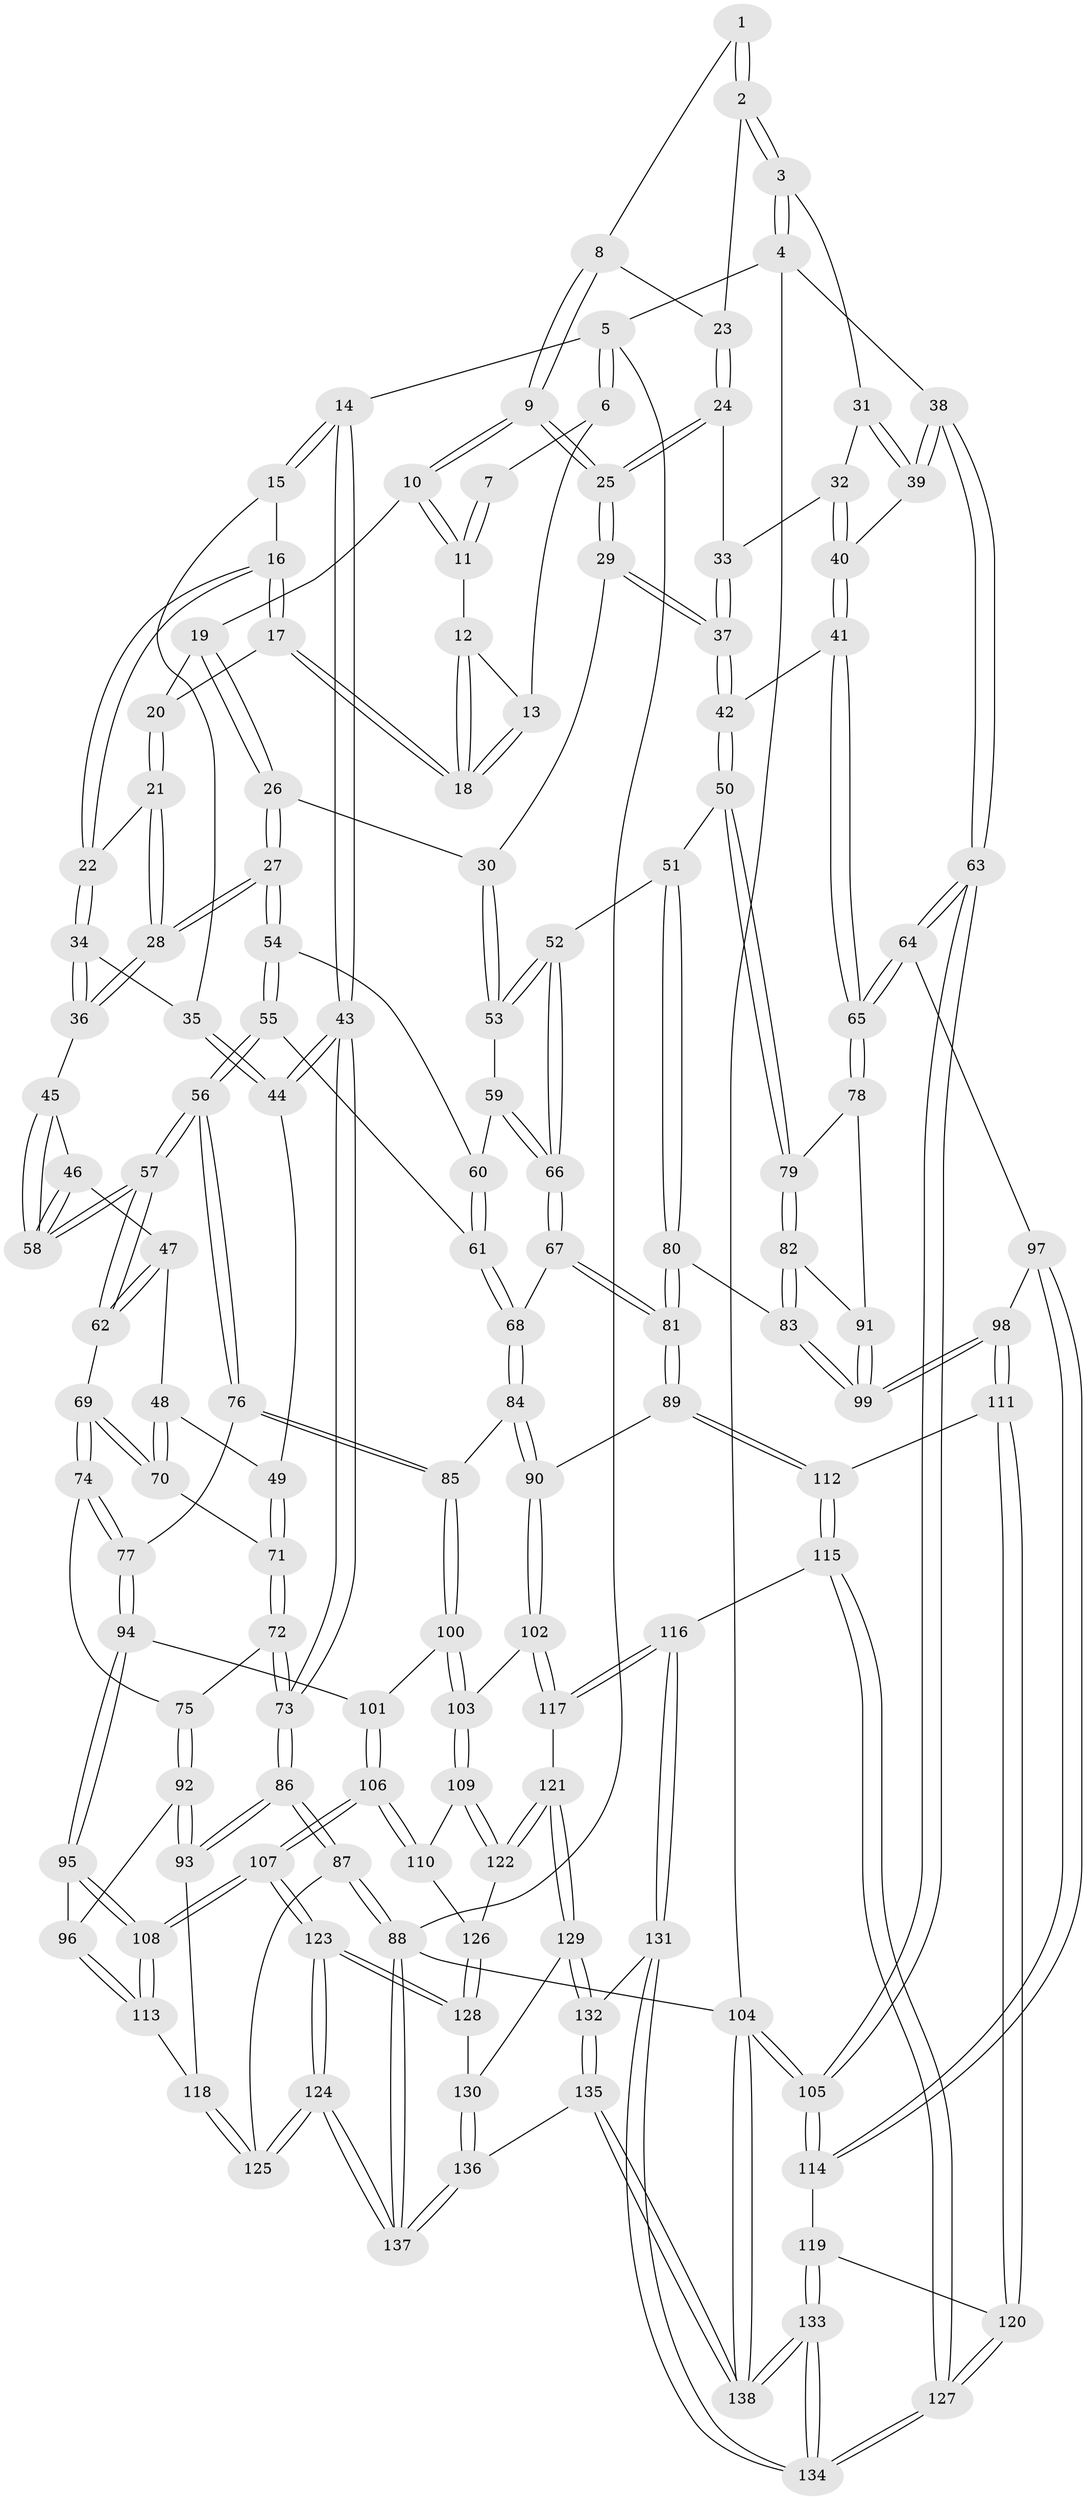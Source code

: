 // Generated by graph-tools (version 1.1) at 2025/38/03/09/25 02:38:54]
// undirected, 138 vertices, 342 edges
graph export_dot {
graph [start="1"]
  node [color=gray90,style=filled];
  1 [pos="+0.4874654555758841+0"];
  2 [pos="+1+0"];
  3 [pos="+1+0"];
  4 [pos="+1+0"];
  5 [pos="+0+0"];
  6 [pos="+0.32466246707961766+0"];
  7 [pos="+0.473704778374571+0"];
  8 [pos="+0.5595270752657576+0.07755169079261477"];
  9 [pos="+0.5535932100919977+0.13561590789418726"];
  10 [pos="+0.4488509670395741+0.11804285302853781"];
  11 [pos="+0.43806727630675607+0.103016117574896"];
  12 [pos="+0.43015751618494374+0.09578134661323448"];
  13 [pos="+0.32296828174994013+0"];
  14 [pos="+0+0"];
  15 [pos="+0.21405351822422586+0.13071961363053822"];
  16 [pos="+0.24151105922648533+0.13893772596010973"];
  17 [pos="+0.2977415344275825+0.07970547120005954"];
  18 [pos="+0.29858517841939614+0.0767980496654225"];
  19 [pos="+0.40736935528510826+0.14254191117148254"];
  20 [pos="+0.3609639729403425+0.13575674462917114"];
  21 [pos="+0.3531058704290757+0.17933808662456685"];
  22 [pos="+0.24707545986202697+0.17200080301546938"];
  23 [pos="+0.8108327421293746+0"];
  24 [pos="+0.7531547124253983+0.1401719921979322"];
  25 [pos="+0.5698177376224092+0.17338950795777916"];
  26 [pos="+0.3999084289899089+0.2745243492059139"];
  27 [pos="+0.3919625554107992+0.2798526196685516"];
  28 [pos="+0.3799873657940746+0.27567240905731855"];
  29 [pos="+0.5615003627373064+0.21670648312563373"];
  30 [pos="+0.5527880941081937+0.22476925549570007"];
  31 [pos="+0.9168139751355773+0.20032193769609982"];
  32 [pos="+0.8374778977781192+0.21265084115157726"];
  33 [pos="+0.7724579810943806+0.18036608820925085"];
  34 [pos="+0.2488375899247399+0.21881475317943277"];
  35 [pos="+0.1224087159199813+0.24715149105133827"];
  36 [pos="+0.27757832575006813+0.26685261781021646"];
  37 [pos="+0.7108064597879792+0.3487153072327152"];
  38 [pos="+1+0.4344628572222914"];
  39 [pos="+0.93904808698167+0.25179337164431587"];
  40 [pos="+0.8398199672247091+0.3336101488108089"];
  41 [pos="+0.8313644307393383+0.35577761903336"];
  42 [pos="+0.7143058883288526+0.35788911927898176"];
  43 [pos="+0+0.09117130515961602"];
  44 [pos="+0.03947471954211885+0.26788715126620993"];
  45 [pos="+0.27444775375314495+0.27222255879338564"];
  46 [pos="+0.12333300141418581+0.31026673583504094"];
  47 [pos="+0.06777277597054822+0.2917346431537967"];
  48 [pos="+0.06214195383575308+0.2890772303580693"];
  49 [pos="+0.048504667358654996+0.27712673485028083"];
  50 [pos="+0.7107879919456916+0.3655975774428387"];
  51 [pos="+0.6829483630256914+0.39537420915524557"];
  52 [pos="+0.5418066034578587+0.3735236691288533"];
  53 [pos="+0.5363028849894088+0.34178150438988825"];
  54 [pos="+0.39633757406044834+0.31618094921253337"];
  55 [pos="+0.2719208976550759+0.41887295997229435"];
  56 [pos="+0.24956178288654818+0.4190446372325803"];
  57 [pos="+0.23776686742155742+0.3966826272658176"];
  58 [pos="+0.2363915807324382+0.38599760076088274"];
  59 [pos="+0.43388937048796833+0.35639171423692173"];
  60 [pos="+0.39992152738139614+0.32508642887597905"];
  61 [pos="+0.3661325460435658+0.4466486441499609"];
  62 [pos="+0.15794854378873183+0.40481766479239073"];
  63 [pos="+1+0.4839379922156307"];
  64 [pos="+1+0.4942819377668666"];
  65 [pos="+0.978365787668532+0.47534861143080037"];
  66 [pos="+0.49534933579196166+0.4635785331852249"];
  67 [pos="+0.4950198709202211+0.4743177565652827"];
  68 [pos="+0.402421270588922+0.49282730573729194"];
  69 [pos="+0.11927380830173527+0.42901448066587605"];
  70 [pos="+0.10049527937624544+0.4116609481199183"];
  71 [pos="+0.05586207192131718+0.4370608481667107"];
  72 [pos="+0.039627409737766905+0.45803950574463537"];
  73 [pos="+0+0.3604463719726786"];
  74 [pos="+0.12566761064315318+0.5116264438437684"];
  75 [pos="+0.09219204109625223+0.5216502244194042"];
  76 [pos="+0.23394451716429782+0.470976874281837"];
  77 [pos="+0.18174420205250438+0.5222261800585905"];
  78 [pos="+0.8680055063196556+0.5056759991535978"];
  79 [pos="+0.7842554141117043+0.48877288695553855"];
  80 [pos="+0.6035002791292823+0.5675057515592814"];
  81 [pos="+0.6030234802195525+0.5677819942521544"];
  82 [pos="+0.7121758428577627+0.5569930175906647"];
  83 [pos="+0.6777647424444887+0.5719574413354388"];
  84 [pos="+0.3701648151172369+0.5432469237385344"];
  85 [pos="+0.3465108898375336+0.5584798128957449"];
  86 [pos="+0+0.682324154122526"];
  87 [pos="+0+0.7510372991849517"];
  88 [pos="+0+1"];
  89 [pos="+0.5890161971079965+0.607692625024354"];
  90 [pos="+0.48993066928564594+0.6508763949595863"];
  91 [pos="+0.8135176203068041+0.5643593669004402"];
  92 [pos="+0.0011839754672119203+0.6276145751727655"];
  93 [pos="+0+0.6635105086092332"];
  94 [pos="+0.21301933336001122+0.6182358140531165"];
  95 [pos="+0.19284498195835598+0.6405689334003498"];
  96 [pos="+0.06545475249731364+0.6487563025000394"];
  97 [pos="+0.8908135600335433+0.6596118120039545"];
  98 [pos="+0.81342229503537+0.6729123897611329"];
  99 [pos="+0.8093952767819431+0.6665772435878731"];
  100 [pos="+0.3137748177740053+0.6230295548594055"];
  101 [pos="+0.29233844612767307+0.629067940582692"];
  102 [pos="+0.4651049188848757+0.6748922916367437"];
  103 [pos="+0.40474018723959215+0.7078276664389817"];
  104 [pos="+1+1"];
  105 [pos="+1+1"];
  106 [pos="+0.2612964326036352+0.819148985541157"];
  107 [pos="+0.2475258204030678+0.8344736722297121"];
  108 [pos="+0.1883597956450977+0.746403823559688"];
  109 [pos="+0.40118388733872995+0.7200764348218226"];
  110 [pos="+0.353238945139173+0.7625438283274416"];
  111 [pos="+0.7823902081319811+0.7319112149417278"];
  112 [pos="+0.6326885107522245+0.7268991606010089"];
  113 [pos="+0.12594398026717568+0.7388222907784704"];
  114 [pos="+0.9548276658690141+0.8289958318790167"];
  115 [pos="+0.6146334923352093+0.7929996172907244"];
  116 [pos="+0.6059364233957543+0.805062673409013"];
  117 [pos="+0.5319860837200793+0.8152274887237805"];
  118 [pos="+0.0895325512812779+0.7673771328424043"];
  119 [pos="+0.8915771955246031+0.8240913544578943"];
  120 [pos="+0.8082835021241619+0.802520594938471"];
  121 [pos="+0.4930454773134587+0.8337465313927971"];
  122 [pos="+0.4417061528157956+0.7874922212542362"];
  123 [pos="+0.22985177394058642+0.9521637100236675"];
  124 [pos="+0.22300407161255914+0.966125201855427"];
  125 [pos="+0.09194321810166577+0.8420729079428402"];
  126 [pos="+0.3990336867015753+0.8276295073910406"];
  127 [pos="+0.7665291299620154+0.8526272069622675"];
  128 [pos="+0.3880286792267918+0.8840244953700852"];
  129 [pos="+0.47327092773365714+0.8734523578644394"];
  130 [pos="+0.456789090528653+0.8770411718715535"];
  131 [pos="+0.6260556395634472+0.9233506994696166"];
  132 [pos="+0.5053525736239809+0.9423954552822895"];
  133 [pos="+0.7359670930120341+1"];
  134 [pos="+0.7348370055265685+1"];
  135 [pos="+0.4085120933980171+1"];
  136 [pos="+0.33624012530507325+1"];
  137 [pos="+0.18949494768617056+1"];
  138 [pos="+0.794540753447262+1"];
  1 -- 2;
  1 -- 2;
  1 -- 8;
  2 -- 3;
  2 -- 3;
  2 -- 23;
  3 -- 4;
  3 -- 4;
  3 -- 31;
  4 -- 5;
  4 -- 38;
  4 -- 104;
  5 -- 6;
  5 -- 6;
  5 -- 14;
  5 -- 88;
  6 -- 7;
  6 -- 13;
  7 -- 11;
  7 -- 11;
  8 -- 9;
  8 -- 9;
  8 -- 23;
  9 -- 10;
  9 -- 10;
  9 -- 25;
  9 -- 25;
  10 -- 11;
  10 -- 11;
  10 -- 19;
  11 -- 12;
  12 -- 13;
  12 -- 18;
  12 -- 18;
  13 -- 18;
  13 -- 18;
  14 -- 15;
  14 -- 15;
  14 -- 43;
  14 -- 43;
  15 -- 16;
  15 -- 35;
  16 -- 17;
  16 -- 17;
  16 -- 22;
  16 -- 22;
  17 -- 18;
  17 -- 18;
  17 -- 20;
  19 -- 20;
  19 -- 26;
  19 -- 26;
  20 -- 21;
  20 -- 21;
  21 -- 22;
  21 -- 28;
  21 -- 28;
  22 -- 34;
  22 -- 34;
  23 -- 24;
  23 -- 24;
  24 -- 25;
  24 -- 25;
  24 -- 33;
  25 -- 29;
  25 -- 29;
  26 -- 27;
  26 -- 27;
  26 -- 30;
  27 -- 28;
  27 -- 28;
  27 -- 54;
  27 -- 54;
  28 -- 36;
  28 -- 36;
  29 -- 30;
  29 -- 37;
  29 -- 37;
  30 -- 53;
  30 -- 53;
  31 -- 32;
  31 -- 39;
  31 -- 39;
  32 -- 33;
  32 -- 40;
  32 -- 40;
  33 -- 37;
  33 -- 37;
  34 -- 35;
  34 -- 36;
  34 -- 36;
  35 -- 44;
  35 -- 44;
  36 -- 45;
  37 -- 42;
  37 -- 42;
  38 -- 39;
  38 -- 39;
  38 -- 63;
  38 -- 63;
  39 -- 40;
  40 -- 41;
  40 -- 41;
  41 -- 42;
  41 -- 65;
  41 -- 65;
  42 -- 50;
  42 -- 50;
  43 -- 44;
  43 -- 44;
  43 -- 73;
  43 -- 73;
  44 -- 49;
  45 -- 46;
  45 -- 58;
  45 -- 58;
  46 -- 47;
  46 -- 58;
  46 -- 58;
  47 -- 48;
  47 -- 62;
  47 -- 62;
  48 -- 49;
  48 -- 70;
  48 -- 70;
  49 -- 71;
  49 -- 71;
  50 -- 51;
  50 -- 79;
  50 -- 79;
  51 -- 52;
  51 -- 80;
  51 -- 80;
  52 -- 53;
  52 -- 53;
  52 -- 66;
  52 -- 66;
  53 -- 59;
  54 -- 55;
  54 -- 55;
  54 -- 60;
  55 -- 56;
  55 -- 56;
  55 -- 61;
  56 -- 57;
  56 -- 57;
  56 -- 76;
  56 -- 76;
  57 -- 58;
  57 -- 58;
  57 -- 62;
  57 -- 62;
  59 -- 60;
  59 -- 66;
  59 -- 66;
  60 -- 61;
  60 -- 61;
  61 -- 68;
  61 -- 68;
  62 -- 69;
  63 -- 64;
  63 -- 64;
  63 -- 105;
  63 -- 105;
  64 -- 65;
  64 -- 65;
  64 -- 97;
  65 -- 78;
  65 -- 78;
  66 -- 67;
  66 -- 67;
  67 -- 68;
  67 -- 81;
  67 -- 81;
  68 -- 84;
  68 -- 84;
  69 -- 70;
  69 -- 70;
  69 -- 74;
  69 -- 74;
  70 -- 71;
  71 -- 72;
  71 -- 72;
  72 -- 73;
  72 -- 73;
  72 -- 75;
  73 -- 86;
  73 -- 86;
  74 -- 75;
  74 -- 77;
  74 -- 77;
  75 -- 92;
  75 -- 92;
  76 -- 77;
  76 -- 85;
  76 -- 85;
  77 -- 94;
  77 -- 94;
  78 -- 79;
  78 -- 91;
  79 -- 82;
  79 -- 82;
  80 -- 81;
  80 -- 81;
  80 -- 83;
  81 -- 89;
  81 -- 89;
  82 -- 83;
  82 -- 83;
  82 -- 91;
  83 -- 99;
  83 -- 99;
  84 -- 85;
  84 -- 90;
  84 -- 90;
  85 -- 100;
  85 -- 100;
  86 -- 87;
  86 -- 87;
  86 -- 93;
  86 -- 93;
  87 -- 88;
  87 -- 88;
  87 -- 125;
  88 -- 137;
  88 -- 137;
  88 -- 104;
  89 -- 90;
  89 -- 112;
  89 -- 112;
  90 -- 102;
  90 -- 102;
  91 -- 99;
  91 -- 99;
  92 -- 93;
  92 -- 93;
  92 -- 96;
  93 -- 118;
  94 -- 95;
  94 -- 95;
  94 -- 101;
  95 -- 96;
  95 -- 108;
  95 -- 108;
  96 -- 113;
  96 -- 113;
  97 -- 98;
  97 -- 114;
  97 -- 114;
  98 -- 99;
  98 -- 99;
  98 -- 111;
  98 -- 111;
  100 -- 101;
  100 -- 103;
  100 -- 103;
  101 -- 106;
  101 -- 106;
  102 -- 103;
  102 -- 117;
  102 -- 117;
  103 -- 109;
  103 -- 109;
  104 -- 105;
  104 -- 105;
  104 -- 138;
  104 -- 138;
  105 -- 114;
  105 -- 114;
  106 -- 107;
  106 -- 107;
  106 -- 110;
  106 -- 110;
  107 -- 108;
  107 -- 108;
  107 -- 123;
  107 -- 123;
  108 -- 113;
  108 -- 113;
  109 -- 110;
  109 -- 122;
  109 -- 122;
  110 -- 126;
  111 -- 112;
  111 -- 120;
  111 -- 120;
  112 -- 115;
  112 -- 115;
  113 -- 118;
  114 -- 119;
  115 -- 116;
  115 -- 127;
  115 -- 127;
  116 -- 117;
  116 -- 117;
  116 -- 131;
  116 -- 131;
  117 -- 121;
  118 -- 125;
  118 -- 125;
  119 -- 120;
  119 -- 133;
  119 -- 133;
  120 -- 127;
  120 -- 127;
  121 -- 122;
  121 -- 122;
  121 -- 129;
  121 -- 129;
  122 -- 126;
  123 -- 124;
  123 -- 124;
  123 -- 128;
  123 -- 128;
  124 -- 125;
  124 -- 125;
  124 -- 137;
  124 -- 137;
  126 -- 128;
  126 -- 128;
  127 -- 134;
  127 -- 134;
  128 -- 130;
  129 -- 130;
  129 -- 132;
  129 -- 132;
  130 -- 136;
  130 -- 136;
  131 -- 132;
  131 -- 134;
  131 -- 134;
  132 -- 135;
  132 -- 135;
  133 -- 134;
  133 -- 134;
  133 -- 138;
  133 -- 138;
  135 -- 136;
  135 -- 138;
  135 -- 138;
  136 -- 137;
  136 -- 137;
}
